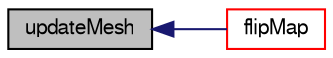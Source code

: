 digraph "updateMesh"
{
  bgcolor="transparent";
  edge [fontname="FreeSans",fontsize="10",labelfontname="FreeSans",labelfontsize="10"];
  node [fontname="FreeSans",fontsize="10",shape=record];
  rankdir="LR";
  Node3129 [label="updateMesh",height=0.2,width=0.4,color="black", fillcolor="grey75", style="filled", fontcolor="black"];
  Node3129 -> Node3130 [dir="back",color="midnightblue",fontsize="10",style="solid",fontname="FreeSans"];
  Node3130 [label="flipMap",height=0.2,width=0.4,color="red",URL="$a27510.html#a03ecd61e4e943657de29efcacd488b19",tooltip="Return face flip map. "];
}
